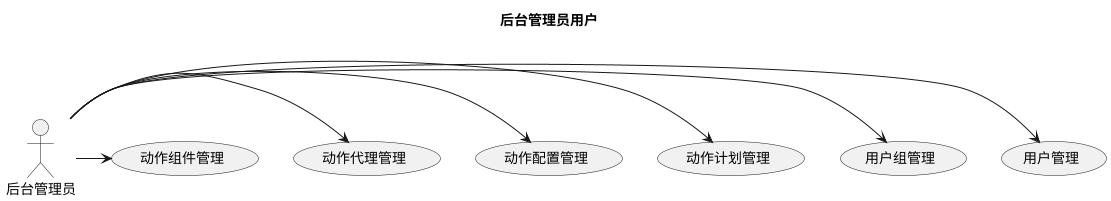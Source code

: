 @startuml
title 后台管理员用户
actor "后台管理员" as admin
usecase "用户管理" as uc001
usecase "用户组管理" as uc002
usecase "动作计划管理" as uc003
usecase "动作配置管理" as uc004
usecase "动作代理管理" as uc005
usecase "动作组件管理" as uc006

admin -> uc001
admin -> uc002
admin -> uc003
admin -> uc004
admin -> uc005
admin -> uc006
@enduml


